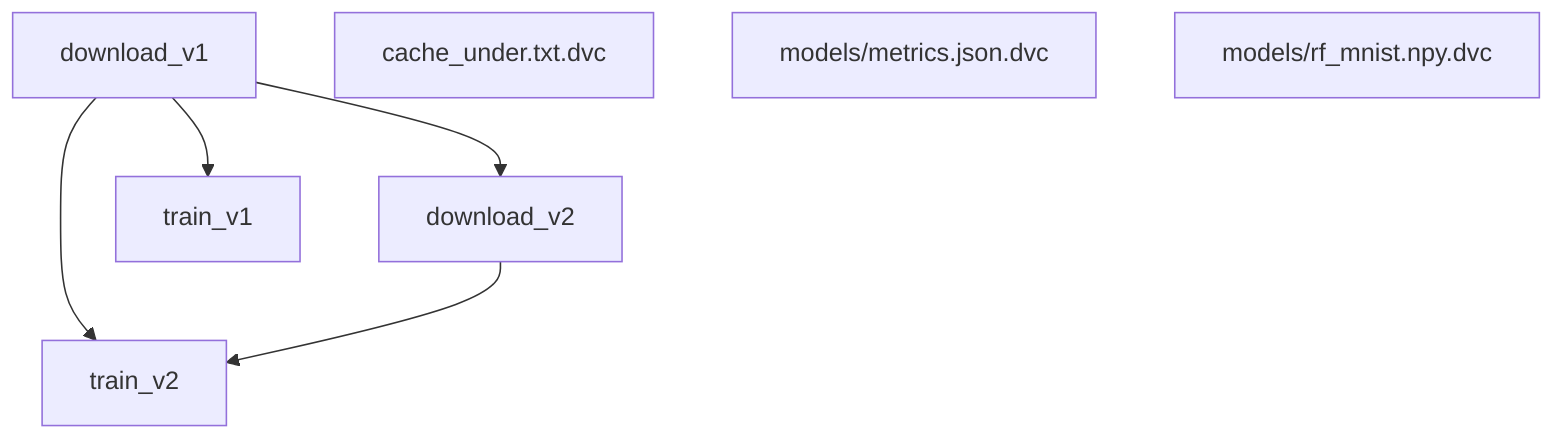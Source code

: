 flowchart TD
	node1["download_v1"]
	node2["download_v2"]
	node3["train_v1"]
	node4["train_v2"]
	node1-->node2
	node1-->node3
	node1-->node4
	node2-->node4
	node5["cache_under.txt.dvc"]
	node6["models/metrics.json.dvc"]
	node7["models/rf_mnist.npy.dvc"]
